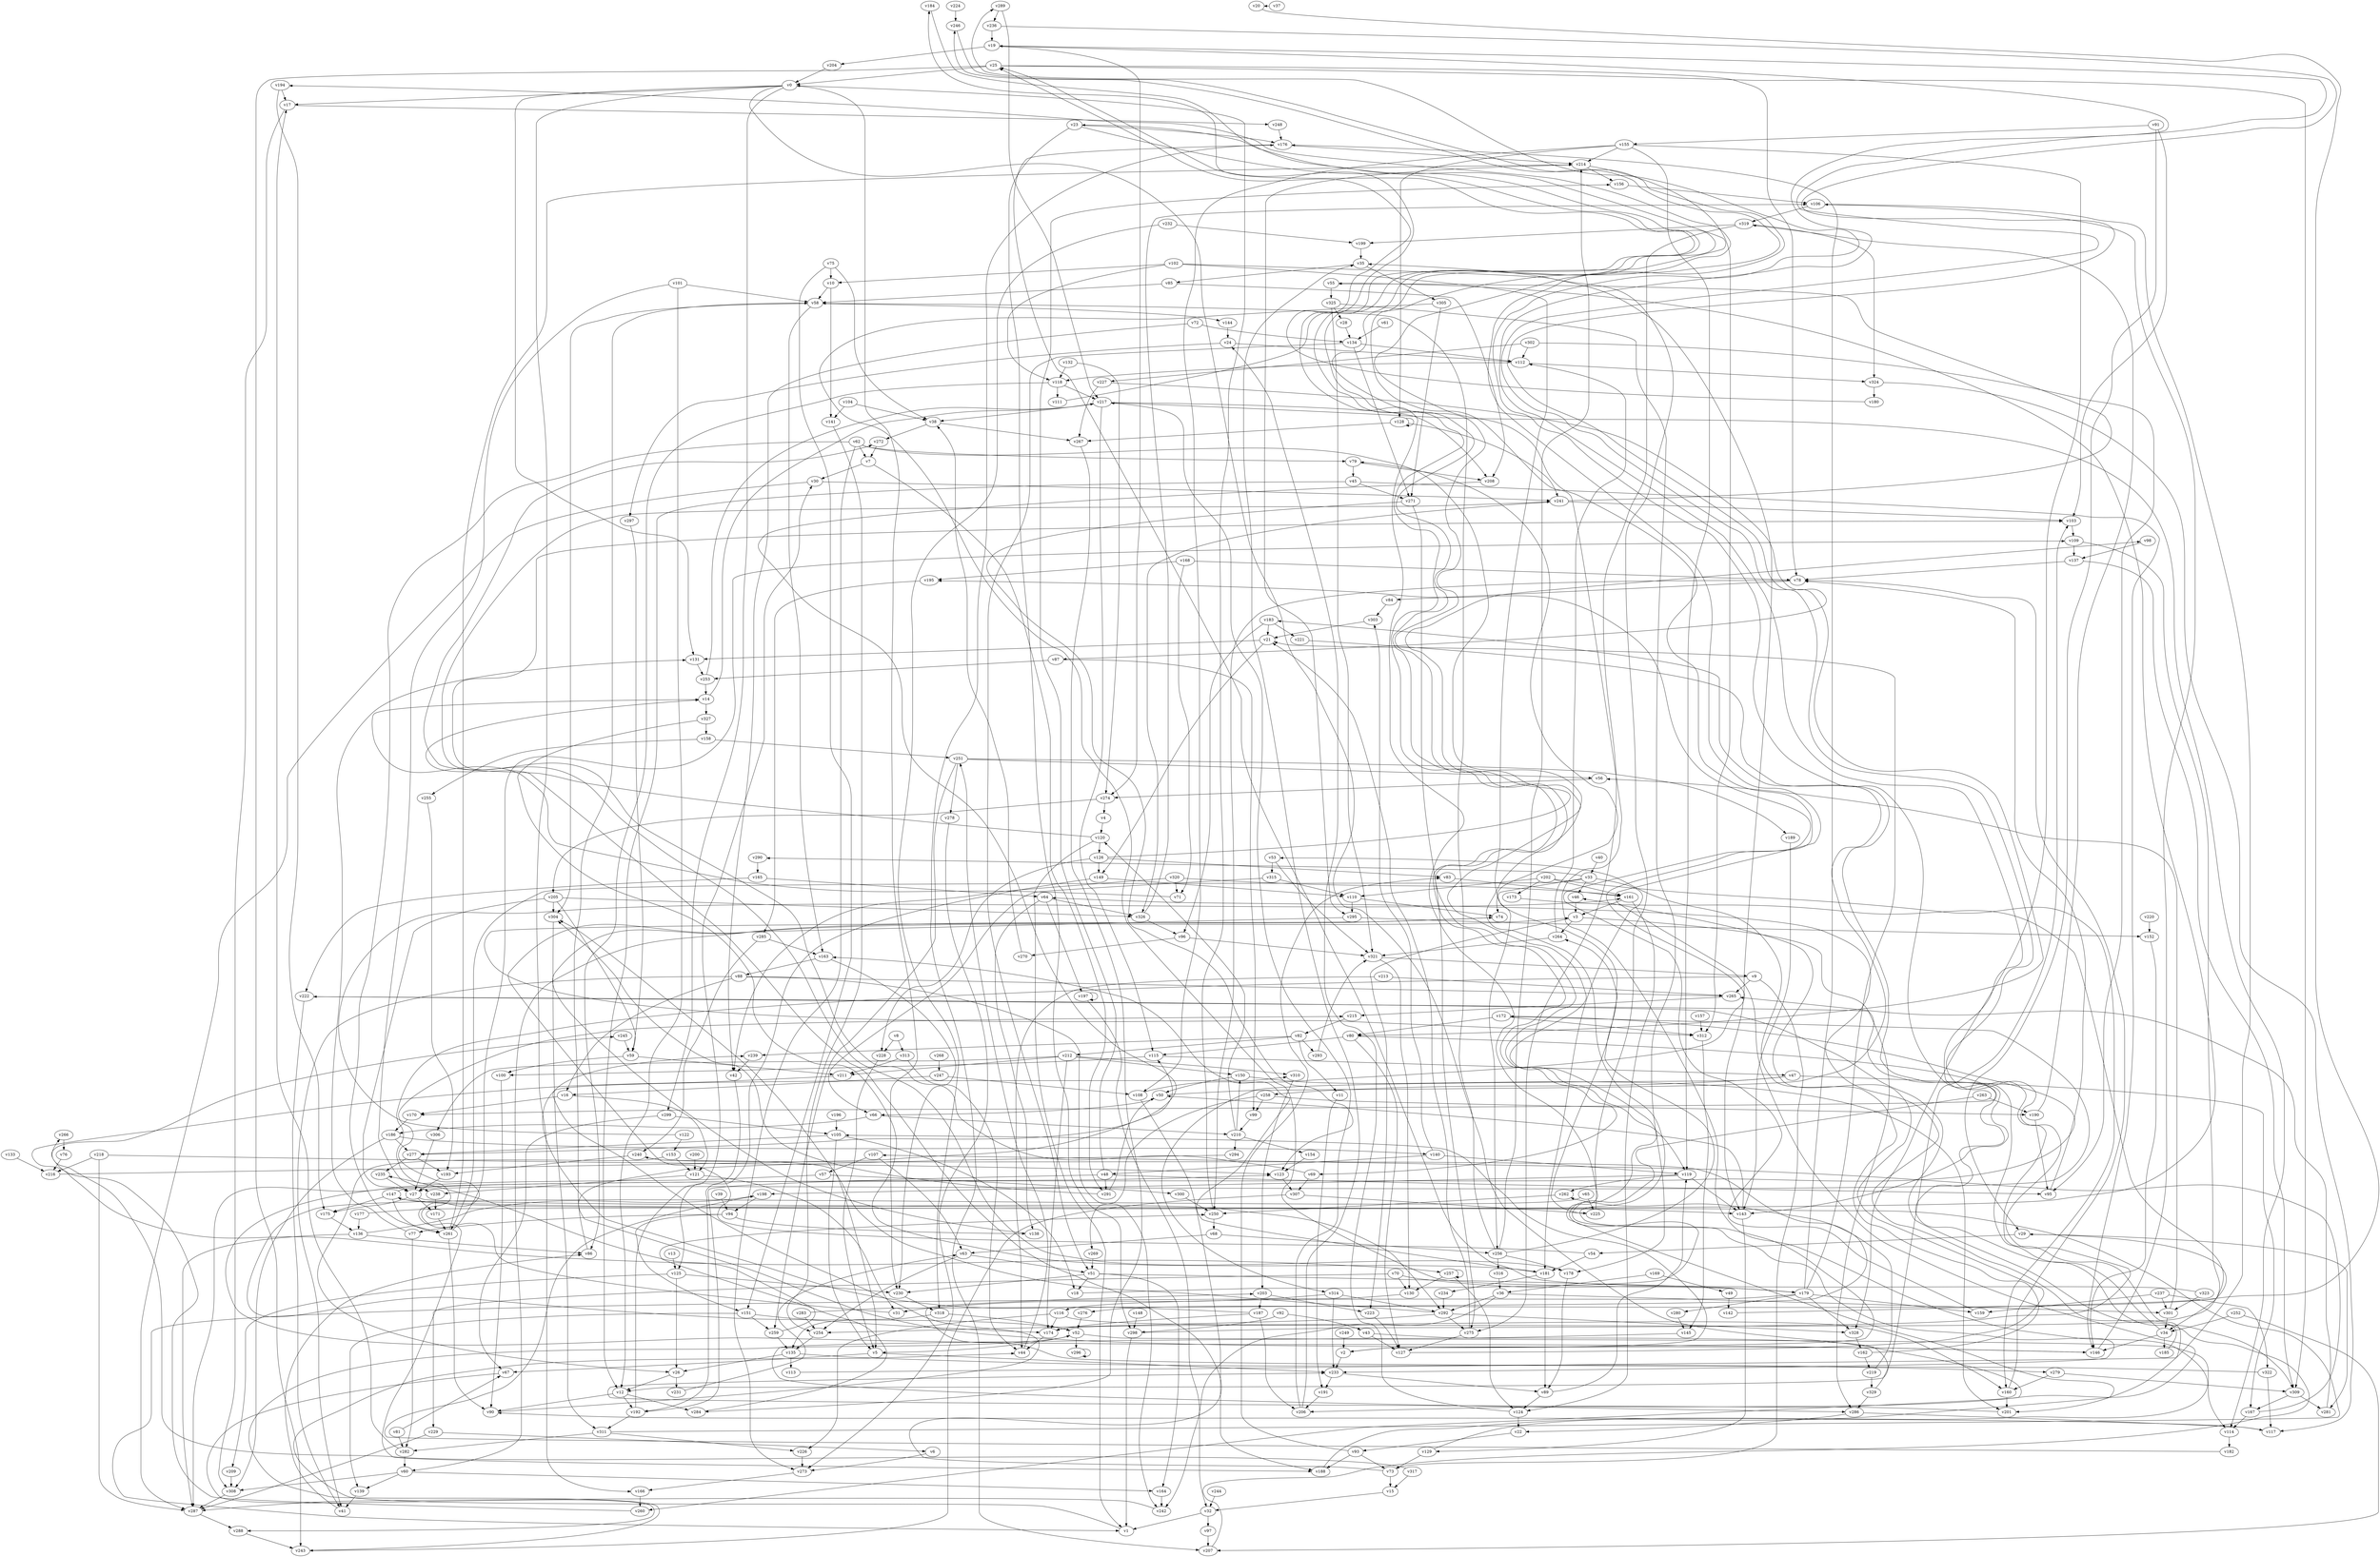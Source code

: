 // Benchmark game 491 - 330 vertices
// time_bound: 123
// targets: v259
digraph G {
    v0 [name="v0", player=1];
    v1 [name="v1", player=0];
    v2 [name="v2", player=0];
    v3 [name="v3", player=1];
    v4 [name="v4", player=0];
    v5 [name="v5", player=1];
    v6 [name="v6", player=1];
    v7 [name="v7", player=1];
    v8 [name="v8", player=1];
    v9 [name="v9", player=0];
    v10 [name="v10", player=1];
    v11 [name="v11", player=1];
    v12 [name="v12", player=1];
    v13 [name="v13", player=1];
    v14 [name="v14", player=0];
    v15 [name="v15", player=0];
    v16 [name="v16", player=1];
    v17 [name="v17", player=0];
    v18 [name="v18", player=0];
    v19 [name="v19", player=1];
    v20 [name="v20", player=0];
    v21 [name="v21", player=0];
    v22 [name="v22", player=0];
    v23 [name="v23", player=0];
    v24 [name="v24", player=0];
    v25 [name="v25", player=0];
    v26 [name="v26", player=1];
    v27 [name="v27", player=1];
    v28 [name="v28", player=0];
    v29 [name="v29", player=0];
    v30 [name="v30", player=0];
    v31 [name="v31", player=0];
    v32 [name="v32", player=1];
    v33 [name="v33", player=0];
    v34 [name="v34", player=0];
    v35 [name="v35", player=0];
    v36 [name="v36", player=0];
    v37 [name="v37", player=0];
    v38 [name="v38", player=0];
    v39 [name="v39", player=1];
    v40 [name="v40", player=1];
    v41 [name="v41", player=0];
    v42 [name="v42", player=1];
    v43 [name="v43", player=0];
    v44 [name="v44", player=1];
    v45 [name="v45", player=0];
    v46 [name="v46", player=1];
    v47 [name="v47", player=0];
    v48 [name="v48", player=0];
    v49 [name="v49", player=0];
    v50 [name="v50", player=1];
    v51 [name="v51", player=0];
    v52 [name="v52", player=0];
    v53 [name="v53", player=1];
    v54 [name="v54", player=1];
    v55 [name="v55", player=0];
    v56 [name="v56", player=1];
    v57 [name="v57", player=1];
    v58 [name="v58", player=0];
    v59 [name="v59", player=0];
    v60 [name="v60", player=1];
    v61 [name="v61", player=0];
    v62 [name="v62", player=1];
    v63 [name="v63", player=0];
    v64 [name="v64", player=0];
    v65 [name="v65", player=1];
    v66 [name="v66", player=0];
    v67 [name="v67", player=1];
    v68 [name="v68", player=0];
    v69 [name="v69", player=0];
    v70 [name="v70", player=0];
    v71 [name="v71", player=1];
    v72 [name="v72", player=1];
    v73 [name="v73", player=0];
    v74 [name="v74", player=1];
    v75 [name="v75", player=1];
    v76 [name="v76", player=0];
    v77 [name="v77", player=1];
    v78 [name="v78", player=1];
    v79 [name="v79", player=1];
    v80 [name="v80", player=0];
    v81 [name="v81", player=0];
    v82 [name="v82", player=0];
    v83 [name="v83", player=1];
    v84 [name="v84", player=0];
    v85 [name="v85", player=1];
    v86 [name="v86", player=1];
    v87 [name="v87", player=0];
    v88 [name="v88", player=0];
    v89 [name="v89", player=1];
    v90 [name="v90", player=1];
    v91 [name="v91", player=0];
    v92 [name="v92", player=0];
    v93 [name="v93", player=1];
    v94 [name="v94", player=0];
    v95 [name="v95", player=0];
    v96 [name="v96", player=0];
    v97 [name="v97", player=0];
    v98 [name="v98", player=0];
    v99 [name="v99", player=1];
    v100 [name="v100", player=1];
    v101 [name="v101", player=1];
    v102 [name="v102", player=0];
    v103 [name="v103", player=0];
    v104 [name="v104", player=0];
    v105 [name="v105", player=0];
    v106 [name="v106", player=1];
    v107 [name="v107", player=1];
    v108 [name="v108", player=1];
    v109 [name="v109", player=0];
    v110 [name="v110", player=1];
    v111 [name="v111", player=1];
    v112 [name="v112", player=0];
    v113 [name="v113", player=0];
    v114 [name="v114", player=1];
    v115 [name="v115", player=1];
    v116 [name="v116", player=0];
    v117 [name="v117", player=0];
    v118 [name="v118", player=0];
    v119 [name="v119", player=0];
    v120 [name="v120", player=0];
    v121 [name="v121", player=1];
    v122 [name="v122", player=0];
    v123 [name="v123", player=1];
    v124 [name="v124", player=1];
    v125 [name="v125", player=1];
    v126 [name="v126", player=1];
    v127 [name="v127", player=0];
    v128 [name="v128", player=1];
    v129 [name="v129", player=0];
    v130 [name="v130", player=0];
    v131 [name="v131", player=0];
    v132 [name="v132", player=1];
    v133 [name="v133", player=1];
    v134 [name="v134", player=1];
    v135 [name="v135", player=1];
    v136 [name="v136", player=0];
    v137 [name="v137", player=1];
    v138 [name="v138", player=1];
    v139 [name="v139", player=0];
    v140 [name="v140", player=0];
    v141 [name="v141", player=0];
    v142 [name="v142", player=1];
    v143 [name="v143", player=1];
    v144 [name="v144", player=1];
    v145 [name="v145", player=0];
    v146 [name="v146", player=1];
    v147 [name="v147", player=0];
    v148 [name="v148", player=1];
    v149 [name="v149", player=1];
    v150 [name="v150", player=0];
    v151 [name="v151", player=0];
    v152 [name="v152", player=0];
    v153 [name="v153", player=1];
    v154 [name="v154", player=1];
    v155 [name="v155", player=0];
    v156 [name="v156", player=1];
    v157 [name="v157", player=0];
    v158 [name="v158", player=1];
    v159 [name="v159", player=1];
    v160 [name="v160", player=0];
    v161 [name="v161", player=1];
    v162 [name="v162", player=1];
    v163 [name="v163", player=0];
    v164 [name="v164", player=1];
    v165 [name="v165", player=0];
    v166 [name="v166", player=0];
    v167 [name="v167", player=0];
    v168 [name="v168", player=0];
    v169 [name="v169", player=0];
    v170 [name="v170", player=1];
    v171 [name="v171", player=1];
    v172 [name="v172", player=1];
    v173 [name="v173", player=1];
    v174 [name="v174", player=0];
    v175 [name="v175", player=1];
    v176 [name="v176", player=1];
    v177 [name="v177", player=1];
    v178 [name="v178", player=0];
    v179 [name="v179", player=0];
    v180 [name="v180", player=0];
    v181 [name="v181", player=1];
    v182 [name="v182", player=0];
    v183 [name="v183", player=0];
    v184 [name="v184", player=1];
    v185 [name="v185", player=1];
    v186 [name="v186", player=0];
    v187 [name="v187", player=1];
    v188 [name="v188", player=0];
    v189 [name="v189", player=1];
    v190 [name="v190", player=0];
    v191 [name="v191", player=1];
    v192 [name="v192", player=1];
    v193 [name="v193", player=1];
    v194 [name="v194", player=0];
    v195 [name="v195", player=1];
    v196 [name="v196", player=0];
    v197 [name="v197", player=0];
    v198 [name="v198", player=0];
    v199 [name="v199", player=1];
    v200 [name="v200", player=1];
    v201 [name="v201", player=1];
    v202 [name="v202", player=1];
    v203 [name="v203", player=1];
    v204 [name="v204", player=1];
    v205 [name="v205", player=1];
    v206 [name="v206", player=0];
    v207 [name="v207", player=1];
    v208 [name="v208", player=1];
    v209 [name="v209", player=0];
    v210 [name="v210", player=1];
    v211 [name="v211", player=0];
    v212 [name="v212", player=1];
    v213 [name="v213", player=0];
    v214 [name="v214", player=0];
    v215 [name="v215", player=1];
    v216 [name="v216", player=0];
    v217 [name="v217", player=1];
    v218 [name="v218", player=0];
    v219 [name="v219", player=1];
    v220 [name="v220", player=0];
    v221 [name="v221", player=1];
    v222 [name="v222", player=0];
    v223 [name="v223", player=0];
    v224 [name="v224", player=1];
    v225 [name="v225", player=0];
    v226 [name="v226", player=0];
    v227 [name="v227", player=1];
    v228 [name="v228", player=1];
    v229 [name="v229", player=1];
    v230 [name="v230", player=0];
    v231 [name="v231", player=1];
    v232 [name="v232", player=1];
    v233 [name="v233", player=1];
    v234 [name="v234", player=0];
    v235 [name="v235", player=0];
    v236 [name="v236", player=1];
    v237 [name="v237", player=0];
    v238 [name="v238", player=0];
    v239 [name="v239", player=0];
    v240 [name="v240", player=1];
    v241 [name="v241", player=1];
    v242 [name="v242", player=1];
    v243 [name="v243", player=0];
    v244 [name="v244", player=0];
    v245 [name="v245", player=0];
    v246 [name="v246", player=1];
    v247 [name="v247", player=0];
    v248 [name="v248", player=0];
    v249 [name="v249", player=0];
    v250 [name="v250", player=1];
    v251 [name="v251", player=0];
    v252 [name="v252", player=0];
    v253 [name="v253", player=0];
    v254 [name="v254", player=1];
    v255 [name="v255", player=0];
    v256 [name="v256", player=1];
    v257 [name="v257", player=1];
    v258 [name="v258", player=0];
    v259 [name="v259", player=0, target=1];
    v260 [name="v260", player=1];
    v261 [name="v261", player=0];
    v262 [name="v262", player=1];
    v263 [name="v263", player=0];
    v264 [name="v264", player=0];
    v265 [name="v265", player=1];
    v266 [name="v266", player=0];
    v267 [name="v267", player=1];
    v268 [name="v268", player=0];
    v269 [name="v269", player=0];
    v270 [name="v270", player=0];
    v271 [name="v271", player=0];
    v272 [name="v272", player=0];
    v273 [name="v273", player=0];
    v274 [name="v274", player=0];
    v275 [name="v275", player=1];
    v276 [name="v276", player=0];
    v277 [name="v277", player=1];
    v278 [name="v278", player=0];
    v279 [name="v279", player=1];
    v280 [name="v280", player=1];
    v281 [name="v281", player=0];
    v282 [name="v282", player=1];
    v283 [name="v283", player=1];
    v284 [name="v284", player=0];
    v285 [name="v285", player=1];
    v286 [name="v286", player=1];
    v287 [name="v287", player=0];
    v288 [name="v288", player=0];
    v289 [name="v289", player=1];
    v290 [name="v290", player=0];
    v291 [name="v291", player=1];
    v292 [name="v292", player=1];
    v293 [name="v293", player=1];
    v294 [name="v294", player=0];
    v295 [name="v295", player=0];
    v296 [name="v296", player=0];
    v297 [name="v297", player=0];
    v298 [name="v298", player=1];
    v299 [name="v299", player=0];
    v300 [name="v300", player=1];
    v301 [name="v301", player=1];
    v302 [name="v302", player=1];
    v303 [name="v303", player=0];
    v304 [name="v304", player=1];
    v305 [name="v305", player=0];
    v306 [name="v306", player=1];
    v307 [name="v307", player=0];
    v308 [name="v308", player=0];
    v309 [name="v309", player=1];
    v310 [name="v310", player=1];
    v311 [name="v311", player=0];
    v312 [name="v312", player=0];
    v313 [name="v313", player=0];
    v314 [name="v314", player=0];
    v315 [name="v315", player=1];
    v316 [name="v316", player=0];
    v317 [name="v317", player=1];
    v318 [name="v318", player=0];
    v319 [name="v319", player=1];
    v320 [name="v320", player=0];
    v321 [name="v321", player=0];
    v322 [name="v322", player=0];
    v323 [name="v323", player=1];
    v324 [name="v324", player=0];
    v325 [name="v325", player=1];
    v326 [name="v326", player=0];
    v327 [name="v327", player=1];
    v328 [name="v328", player=0];
    v329 [name="v329", player=0];

    v0 -> v260 [constraint="t >= 1"];
    v1 -> v44 [constraint="t mod 2 == 0"];
    v2 -> v105 [constraint="t >= 4"];
    v3 -> v286;
    v4 -> v120;
    v5 -> v233;
    v6 -> v273;
    v7 -> v30;
    v8 -> v313;
    v9 -> v188 [constraint="t mod 2 == 0"];
    v10 -> v141;
    v11 -> v191;
    v12 -> v192;
    v13 -> v125;
    v14 -> v327;
    v15 -> v32;
    v16 -> v170;
    v17 -> v308;
    v18 -> v98 [constraint="t >= 4"];
    v19 -> v204;
    v20 -> v276 [constraint="t mod 5 == 4"];
    v21 -> v149;
    v22 -> v93;
    v23 -> v119 [constraint="t >= 2"];
    v24 -> v297;
    v25 -> v309;
    v26 -> v12;
    v27 -> v175;
    v28 -> v134;
    v29 -> v54;
    v30 -> v287;
    v31 -> v215 [constraint="t mod 3 == 1"];
    v32 -> v1;
    v33 -> v290 [constraint="t mod 3 == 0"];
    v34 -> v289 [constraint="t mod 2 == 1"];
    v35 -> v85;
    v36 -> v242;
    v37 -> v20 [constraint="t < 11"];
    v38 -> v272;
    v39 -> v94;
    v40 -> v33;
    v41 -> v86 [constraint="t >= 2"];
    v42 -> v125;
    v43 -> v12 [constraint="t mod 5 == 3"];
    v44 -> v251;
    v45 -> v146;
    v46 -> v3;
    v47 -> v314 [constraint="t mod 5 == 1"];
    v48 -> v192;
    v49 -> v142;
    v50 -> v183 [constraint="t mod 5 == 2"];
    v51 -> v164;
    v52 -> v296;
    v53 -> v321;
    v54 -> v3 [constraint="t mod 2 == 1"];
    v55 -> v325;
    v56 -> v274;
    v57 -> v287;
    v58 -> v144;
    v59 -> v100;
    v60 -> v308;
    v61 -> v134;
    v62 -> v2 [constraint="t < 6"];
    v63 -> v254;
    v64 -> v326;
    v65 -> v52 [constraint="t < 8"];
    v66 -> v186;
    v67 -> v288 [constraint="t mod 4 == 1"];
    v68 -> v63;
    v69 -> v103 [constraint="t < 11"];
    v70 -> v179;
    v71 -> v14 [constraint="t >= 2"];
    v72 -> v42;
    v73 -> v14 [constraint="t < 10"];
    v74 -> v312 [constraint="t < 9"];
    v75 -> v10;
    v76 -> v216;
    v77 -> v282;
    v78 -> v250;
    v79 -> v45;
    v80 -> v170 [constraint="t < 10"];
    v81 -> v67 [constraint="t >= 1"];
    v82 -> v293;
    v83 -> v161;
    v84 -> v303;
    v85 -> v58;
    v86 -> v58;
    v87 -> v99;
    v88 -> v242;
    v89 -> v124;
    v90 -> v239 [constraint="t >= 4"];
    v91 -> v103;
    v92 -> v43;
    v93 -> v188;
    v94 -> v151 [constraint="t >= 1"];
    v95 -> v78;
    v96 -> v321;
    v97 -> v207;
    v98 -> v137;
    v99 -> v210;
    v100 -> v90;
    v101 -> v58;
    v102 -> v10;
    v103 -> v109;
    v104 -> v141;
    v105 -> v5;
    v106 -> v319;
    v107 -> v57;
    v108 -> v246 [constraint="t >= 2"];
    v109 -> v137;
    v110 -> v74;
    v111 -> v184 [constraint="t >= 1"];
    v112 -> v324;
    v113 -> v19 [constraint="t >= 3"];
    v114 -> v182;
    v115 -> v47;
    v116 -> v160;
    v117 -> v90 [constraint="t mod 2 == 0"];
    v118 -> v111;
    v119 -> v198;
    v120 -> v272 [constraint="t >= 2"];
    v121 -> v238;
    v122 -> v161 [constraint="t mod 3 == 1"];
    v123 -> v307;
    v124 -> v24;
    v125 -> v230;
    v126 -> v23 [constraint="t < 12"];
    v127 -> v46 [constraint="t mod 5 == 0"];
    v128 -> v128;
    v129 -> v194 [constraint="t < 12"];
    v130 -> v1 [constraint="t < 15"];
    v131 -> v253;
    v132 -> v274;
    v133 -> v216;
    v134 -> v112;
    v135 -> v279;
    v136 -> v198 [constraint="t < 15"];
    v137 -> v78;
    v138 -> v74 [constraint="t < 7"];
    v139 -> v41;
    v140 -> v119;
    v141 -> v254;
    v142 -> v29 [constraint="t >= 2"];
    v143 -> v50;
    v144 -> v24;
    v145 -> v286 [constraint="t >= 5"];
    v146 -> v123 [constraint="t mod 3 == 0"];
    v147 -> v172 [constraint="t mod 5 == 3"];
    v148 -> v298;
    v149 -> v110;
    v150 -> v50;
    v151 -> v174;
    v152 -> v146;
    v153 -> v26 [constraint="t < 12"];
    v154 -> v123;
    v155 -> v214;
    v156 -> v106;
    v157 -> v312;
    v158 -> v251;
    v159 -> v195 [constraint="t < 13"];
    v160 -> v78;
    v161 -> v124;
    v162 -> v53 [constraint="t >= 3"];
    v163 -> v88;
    v164 -> v242;
    v165 -> v222;
    v166 -> v260;
    v167 -> v107 [constraint="t >= 5"];
    v168 -> v71;
    v169 -> v49;
    v170 -> v186;
    v171 -> v261;
    v172 -> v27 [constraint="t mod 3 == 0"];
    v173 -> v174 [constraint="t mod 3 == 1"];
    v174 -> v44;
    v175 -> v136;
    v176 -> v207;
    v177 -> v55 [constraint="t mod 2 == 1"];
    v178 -> v241 [constraint="t mod 5 == 1"];
    v179 -> v328;
    v180 -> v25 [constraint="t >= 1"];
    v181 -> v163 [constraint="t >= 1"];
    v182 -> v198 [constraint="t mod 2 == 0"];
    v183 -> v21;
    v184 -> v69 [constraint="t mod 4 == 2"];
    v185 -> v64 [constraint="t >= 2"];
    v186 -> v277;
    v187 -> v310 [constraint="t mod 3 == 2"];
    v188 -> v25 [constraint="t < 10"];
    v189 -> v143;
    v190 -> v319;
    v191 -> v206;
    v192 -> v30;
    v193 -> v27;
    v194 -> v17;
    v195 -> v285;
    v196 -> v105;
    v197 -> v197 [constraint="t < 8"];
    v198 -> v94;
    v199 -> v35;
    v200 -> v121;
    v201 -> v233 [constraint="t mod 3 == 0"];
    v202 -> v161;
    v203 -> v223;
    v204 -> v0;
    v205 -> v59 [constraint="t < 15"];
    v206 -> v217;
    v207 -> v222 [constraint="t mod 2 == 1"];
    v208 -> v277 [constraint="t < 8"];
    v209 -> v308;
    v210 -> v154;
    v211 -> v257 [constraint="t mod 5 == 4"];
    v212 -> v150;
    v213 -> v44;
    v214 -> v156;
    v215 -> v82;
    v216 -> v115 [constraint="t >= 1"];
    v217 -> v114;
    v218 -> v216;
    v219 -> v262;
    v220 -> v152;
    v221 -> v143 [constraint="t < 7"];
    v222 -> v309 [constraint="t < 10"];
    v223 -> v127;
    v224 -> v246;
    v225 -> v35;
    v226 -> v273;
    v227 -> v87 [constraint="t mod 5 == 1"];
    v228 -> v5;
    v229 -> v287;
    v230 -> v318;
    v231 -> v63 [constraint="t mod 5 == 4"];
    v232 -> v318;
    v233 -> v89;
    v234 -> v292;
    v235 -> v27;
    v236 -> v80 [constraint="t >= 1"];
    v237 -> v301 [constraint="t >= 2"];
    v238 -> v171;
    v239 -> v42;
    v240 -> v5;
    v241 -> v55 [constraint="t >= 2"];
    v242 -> v287 [constraint="t < 5"];
    v243 -> v52 [constraint="t < 9"];
    v244 -> v32;
    v245 -> v59;
    v246 -> v206 [constraint="t mod 4 == 2"];
    v247 -> v16;
    v248 -> v176;
    v249 -> v2;
    v250 -> v68;
    v251 -> v259;
    v252 -> v34;
    v253 -> v14;
    v254 -> v135;
    v255 -> v193;
    v256 -> v79 [constraint="t >= 5"];
    v257 -> v257 [constraint="t < 10"];
    v258 -> v269;
    v259 -> v235 [constraint="t mod 4 == 3"];
    v260 -> v266 [constraint="t mod 5 == 0"];
    v261 -> v109;
    v262 -> v250;
    v263 -> v233 [constraint="t mod 3 == 2"];
    v264 -> v112;
    v265 -> v215;
    v266 -> v76;
    v267 -> v284;
    v268 -> v247;
    v269 -> v51;
    v270 -> v38;
    v271 -> v123 [constraint="t < 6"];
    v272 -> v7;
    v273 -> v166;
    v274 -> v205 [constraint="t >= 2"];
    v275 -> v127;
    v276 -> v52;
    v277 -> v235;
    v278 -> v273;
    v279 -> v160;
    v280 -> v145;
    v281 -> v265;
    v282 -> v60;
    v283 -> v240 [constraint="t >= 1"];
    v284 -> v250 [constraint="t mod 3 == 1"];
    v285 -> v163;
    v286 -> v22;
    v287 -> v288;
    v288 -> v243;
    v289 -> v236;
    v290 -> v165;
    v291 -> v304 [constraint="t >= 3"];
    v292 -> v304 [constraint="t < 6"];
    v293 -> v321;
    v294 -> v146 [constraint="t >= 5"];
    v295 -> v152;
    v296 -> v296 [constraint="t < 8"];
    v297 -> v59;
    v298 -> v19 [constraint="t mod 5 == 1"];
    v299 -> v105;
    v300 -> v250;
    v301 -> v34;
    v302 -> v227;
    v303 -> v21;
    v304 -> v311;
    v305 -> v179 [constraint="t < 15"];
    v306 -> v27;
    v307 -> v225;
    v308 -> v287;
    v309 -> v167;
    v310 -> v203;
    v311 -> v147 [constraint="t >= 5"];
    v312 -> v145;
    v313 -> v44;
    v314 -> v31;
    v315 -> v66;
    v316 -> v36;
    v317 -> v245 [constraint="t >= 5"];
    v318 -> v52;
    v319 -> v324;
    v320 -> v42;
    v321 -> v9;
    v322 -> v203 [constraint="t >= 5"];
    v323 -> v176 [constraint="t >= 2"];
    v324 -> v180;
    v325 -> v178;
    v326 -> v106;
    v327 -> v181 [constraint="t < 12"];
    v328 -> v162;
    v329 -> v103;
    v33 -> v181;
    v225 -> v264;
    v116 -> v174;
    v205 -> v304;
    v0 -> v166;
    v85 -> v208;
    v47 -> v258;
    v29 -> v281;
    v52 -> v5;
    v295 -> v60;
    v319 -> v199;
    v146 -> v106;
    v326 -> v96;
    v58 -> v304;
    v17 -> v248;
    v3 -> v264;
    v202 -> v110;
    v102 -> v143;
    v163 -> v230;
    v214 -> v295;
    v183 -> v221;
    v54 -> v181;
    v93 -> v83;
    v222 -> v41;
    v302 -> v95;
    v136 -> v287;
    v94 -> v138;
    v251 -> v189;
    v256 -> v214;
    v80 -> v127;
    v168 -> v195;
    v34 -> v185;
    v212 -> v211;
    v78 -> v84;
    v63 -> v51;
    v9 -> v73;
    v91 -> v155;
    v57 -> v300;
    v263 -> v190;
    v319 -> v275;
    v283 -> v254;
    v59 -> v211;
    v257 -> v130;
    v217 -> v208;
    v115 -> v100;
    v298 -> v1;
    v177 -> v136;
    v88 -> v41;
    v43 -> v127;
    v10 -> v58;
    v237 -> v159;
    v186 -> v308;
    v129 -> v73;
    v110 -> v295;
    v186 -> v140;
    v118 -> v217;
    v327 -> v158;
    v181 -> v89;
    v66 -> v210;
    v165 -> v64;
    v135 -> v26;
    v122 -> v153;
    v271 -> v275;
    v75 -> v38;
    v32 -> v97;
    v24 -> v112;
    v227 -> v267;
    v88 -> v265;
    v232 -> v199;
    v258 -> v190;
    v218 -> v123;
    v219 -> v329;
    v119 -> v262;
    v38 -> v267;
    v292 -> v254;
    v36 -> v292;
    v125 -> v26;
    v132 -> v118;
    v251 -> v56;
    v217 -> v38;
    v25 -> v243;
    v252 -> v207;
    v311 -> v282;
    v135 -> v113;
    v315 -> v110;
    v73 -> v15;
    v236 -> v19;
    v87 -> v253;
    v81 -> v282;
    v206 -> v35;
    v70 -> v229;
    v299 -> v67;
    v155 -> v328;
    v210 -> v120;
    v25 -> v78;
    v128 -> v267;
    v0 -> v131;
    v161 -> v3;
    v158 -> v255;
    v89 -> v119;
    v241 -> v326;
    v314 -> v292;
    v179 -> v280;
    v256 -> v58;
    v94 -> v77;
    v176 -> v214;
    v261 -> v90;
    v307 -> v243;
    v33 -> v74;
    v229 -> v6;
    v203 -> v187;
    v313 -> v211;
    v36 -> v301;
    v48 -> v95;
    v205 -> v326;
    v106 -> v201;
    v16 -> v121;
    v116 -> v226;
    v322 -> v117;
    v140 -> v48;
    v286 -> v117;
    v120 -> v126;
    v153 -> v121;
    v181 -> v234;
    v35 -> v305;
    v309 -> v281;
    v53 -> v315;
    v82 -> v11;
    v27 -> v171;
    v247 -> v108;
    v33 -> v261;
    v251 -> v278;
    v325 -> v321;
    v187 -> v174;
    v257 -> v124;
    v75 -> v151;
    v12 -> v284;
    v102 -> v118;
    v217 -> v115;
    v14 -> v217;
    v250 -> v0;
    v274 -> v4;
    v285 -> v240;
    v212 -> v174;
    v26 -> v231;
    v292 -> v328;
    v93 -> v73;
    v126 -> v149;
    v302 -> v112;
    v102 -> v256;
    v64 -> v138;
    v264 -> v321;
    v256 -> v178;
    v212 -> v306;
    v121 -> v31;
    v68 -> v256;
    v82 -> v239;
    v192 -> v311;
    v160 -> v201;
    v104 -> v38;
    v69 -> v307;
    v65 -> v225;
    v169 -> v36;
    v183 -> v96;
    v9 -> v265;
    v77 -> v131;
    v155 -> v108;
    v107 -> v63;
    v91 -> v29;
    v0 -> v299;
    v70 -> v130;
    v105 -> v18;
    v149 -> v192;
    v80 -> v115;
    v318 -> v135;
    v143 -> v129;
    v92 -> v298;
    v23 -> v176;
    v51 -> v18;
    v45 -> v12;
    v277 -> v193;
    v21 -> v131;
    v314 -> v233;
    v197 -> v32;
    v134 -> v51;
    v210 -> v150;
    v187 -> v206;
    v253 -> v217;
    v126 -> v228;
    v151 -> v259;
    v162 -> v219;
    v147 -> v261;
    v155 -> v119;
    v167 -> v114;
    v194 -> v175;
    v137 -> v309;
    v45 -> v271;
    v128 -> v241;
    v179 -> v159;
    v291 -> v50;
    v62 -> v261;
    v7 -> v291;
    v179 -> v176;
    v19 -> v274;
    v62 -> v7;
    v259 -> v135;
    v320 -> v161;
    v301 -> v56;
    v60 -> v139;
    v118 -> v86;
    v125 -> v209;
    v150 -> v201;
    v212 -> v310;
    v140 -> v303;
    v240 -> v193;
    v179 -> v116;
    v64 -> v197;
    v2 -> v233;
    v33 -> v46;
    v213 -> v265;
    v147 -> v292;
    v60 -> v164;
    v241 -> v103;
    v311 -> v226;
    v329 -> v286;
    v79 -> v208;
    v126 -> v83;
    v317 -> v15;
    v210 -> v294;
    v214 -> v312;
    v0 -> v17;
    v119 -> v143;
    v237 -> v322;
    v30 -> v241;
    v279 -> v309;
    v51 -> v230;
    v72 -> v134;
    v324 -> v117;
    v261 -> v214;
    v323 -> v301;
    v124 -> v22;
    v151 -> v139;
    v23 -> v298;
    v47 -> v167;
    v256 -> v316;
    v101 -> v238;
    v82 -> v212;
    v48 -> v291;
    v321 -> v130;
    v109 -> v34;
    v25 -> v0;
    v325 -> v28;
    v108 -> v188;
    v5 -> v67;
    v101 -> v12;
    v258 -> v99;
    v58 -> v163;
    v292 -> v275;
    v88 -> v16;
    v3 -> v223;
    v51 -> v179;
    v0 -> v230;
    v202 -> v173;
    v202 -> v160;
    v50 -> v66;
    v34 -> v146;
    v172 -> v80;
    v12 -> v90;
    v168 -> v78;
    v147 -> v175;
    v62 -> v273;
    v172 -> v312;
    v8 -> v228;
    v289 -> v217;
    v190 -> v95;
    v282 -> v17;
    v112 -> v118;
    v96 -> v270;
    v179 -> v21;
    v105 -> v277;
    v62 -> v79;
    v205 -> v27;
    v233 -> v191;
    v305 -> v271;
    v178 -> v89;
    v27 -> v143;
    v134 -> v271;
    v52 -> v114;
    v320 -> v71;
    v275 -> v21;
    v48 -> v156;
    v136 -> v86;
    v120 -> v1;
    v218 -> v287;
    v155 -> v128;
}

